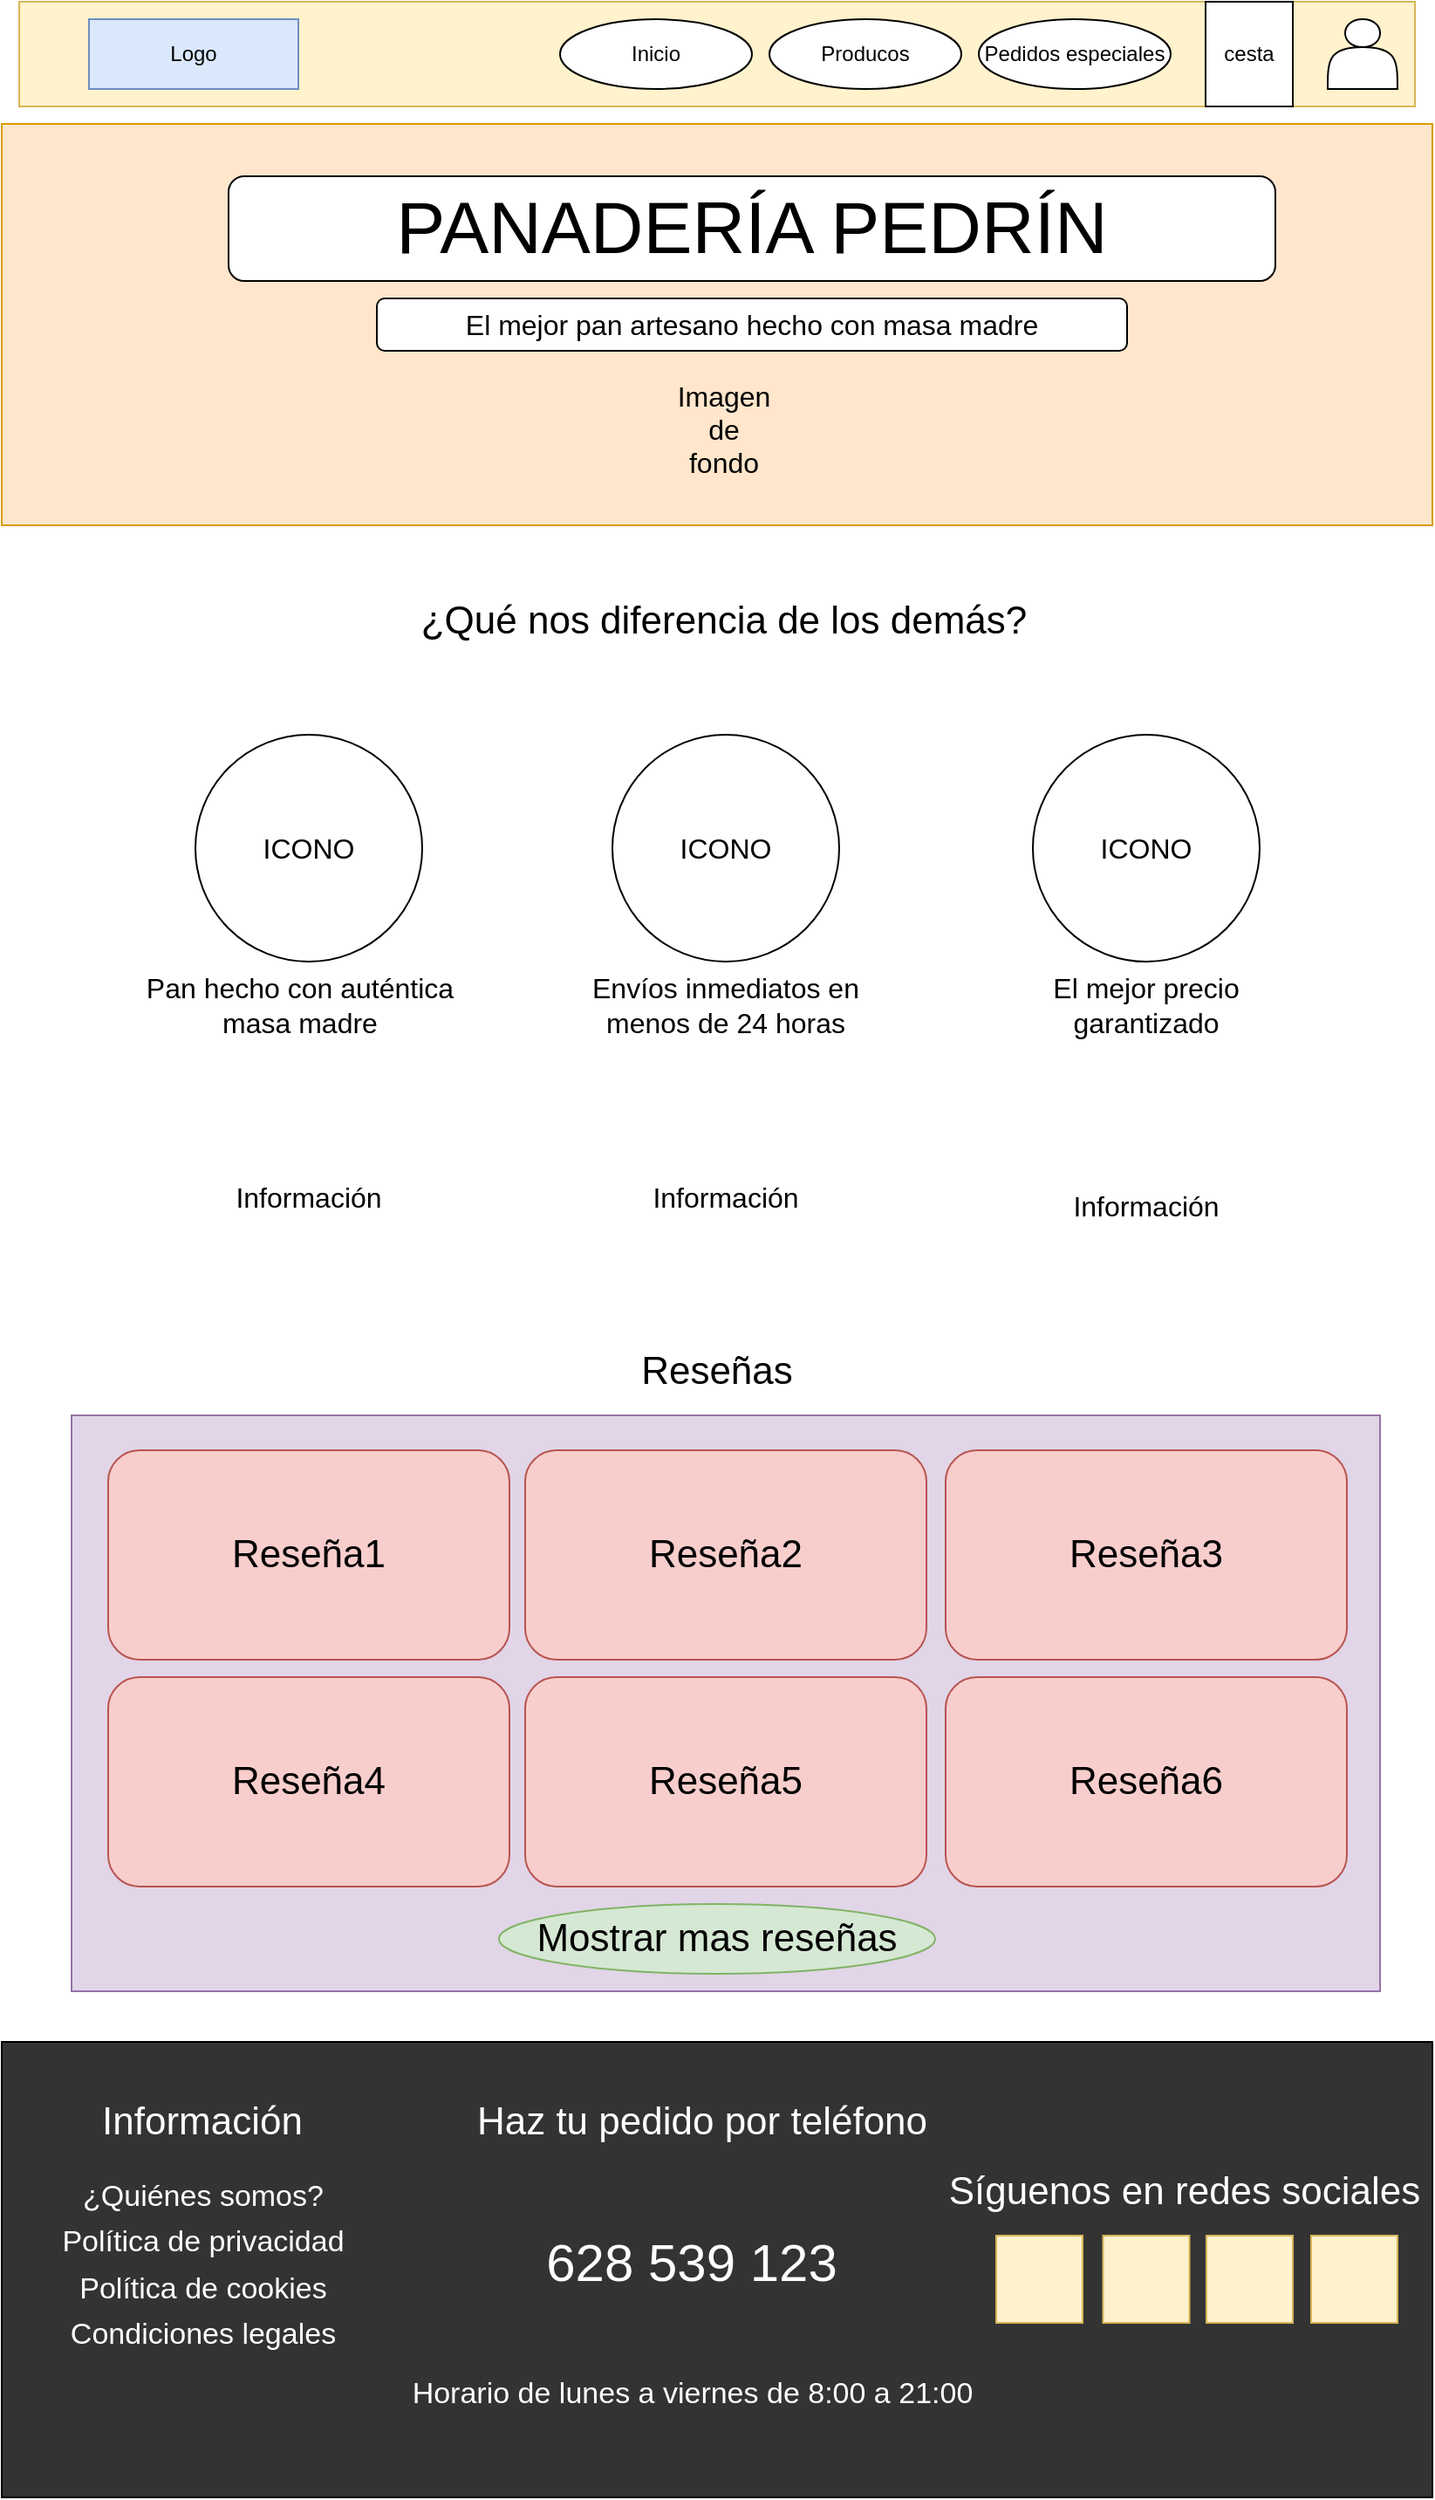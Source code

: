 <mxfile version="20.4.1" type="device"><diagram id="Fg7fjU_dG8mmr95sPZDR" name="Página-1"><mxGraphModel dx="868" dy="482" grid="1" gridSize="10" guides="1" tooltips="1" connect="1" arrows="1" fold="1" page="1" pageScale="1" pageWidth="827" pageHeight="1169" math="0" shadow="0"><root><mxCell id="0"/><mxCell id="1" parent="0"/><mxCell id="1G4oBG2ziGgETIhDGfqa-17" value="" style="rounded=0;whiteSpace=wrap;html=1;fontSize=16;fillColor=#ffe6cc;strokeColor=#d79b00;" parent="1" vertex="1"><mxGeometry y="70" width="820" height="230" as="geometry"/></mxCell><mxCell id="1G4oBG2ziGgETIhDGfqa-1" value="" style="rounded=0;whiteSpace=wrap;html=1;fillColor=#fff2cc;strokeColor=#d6b656;" parent="1" vertex="1"><mxGeometry x="10" width="800" height="60" as="geometry"/></mxCell><mxCell id="1G4oBG2ziGgETIhDGfqa-2" value="Logo" style="rounded=0;whiteSpace=wrap;html=1;fillColor=#dae8fc;strokeColor=#6c8ebf;" parent="1" vertex="1"><mxGeometry x="50" y="10" width="120" height="40" as="geometry"/></mxCell><mxCell id="1G4oBG2ziGgETIhDGfqa-4" value="Pedidos especiales" style="ellipse;whiteSpace=wrap;html=1;" parent="1" vertex="1"><mxGeometry x="560" y="10" width="110" height="40" as="geometry"/></mxCell><mxCell id="1G4oBG2ziGgETIhDGfqa-5" value="" style="shape=actor;whiteSpace=wrap;html=1;" parent="1" vertex="1"><mxGeometry x="760" y="10" width="40" height="40" as="geometry"/></mxCell><mxCell id="1G4oBG2ziGgETIhDGfqa-7" value="cesta" style="rounded=0;whiteSpace=wrap;html=1;" parent="1" vertex="1"><mxGeometry x="690" width="50" height="60" as="geometry"/></mxCell><mxCell id="1G4oBG2ziGgETIhDGfqa-9" value="Producos" style="ellipse;whiteSpace=wrap;html=1;" parent="1" vertex="1"><mxGeometry x="440" y="10" width="110" height="40" as="geometry"/></mxCell><mxCell id="1G4oBG2ziGgETIhDGfqa-10" value="Inicio" style="ellipse;whiteSpace=wrap;html=1;" parent="1" vertex="1"><mxGeometry x="320" y="10" width="110" height="40" as="geometry"/></mxCell><mxCell id="1G4oBG2ziGgETIhDGfqa-11" value="&lt;font style=&quot;font-size: 42px;&quot;&gt;PANADERÍA PEDRÍN&lt;/font&gt;" style="rounded=1;whiteSpace=wrap;html=1;" parent="1" vertex="1"><mxGeometry x="130" y="100" width="600" height="60" as="geometry"/></mxCell><mxCell id="1G4oBG2ziGgETIhDGfqa-13" value="El mejor pan artesano hecho con masa madre" style="rounded=1;whiteSpace=wrap;html=1;fontSize=16;" parent="1" vertex="1"><mxGeometry x="215" y="170" width="430" height="30" as="geometry"/></mxCell><mxCell id="1G4oBG2ziGgETIhDGfqa-18" value="Imagen de fondo" style="text;html=1;strokeColor=none;fillColor=none;align=center;verticalAlign=middle;whiteSpace=wrap;rounded=0;fontSize=16;" parent="1" vertex="1"><mxGeometry x="384" y="230" width="60" height="30" as="geometry"/></mxCell><mxCell id="1G4oBG2ziGgETIhDGfqa-19" value="ICONO" style="ellipse;whiteSpace=wrap;html=1;aspect=fixed;fontSize=16;" parent="1" vertex="1"><mxGeometry x="111" y="420" width="130" height="130" as="geometry"/></mxCell><mxCell id="1G4oBG2ziGgETIhDGfqa-20" value="ICONO" style="ellipse;whiteSpace=wrap;html=1;aspect=fixed;fontSize=16;" parent="1" vertex="1"><mxGeometry x="350" y="420" width="130" height="130" as="geometry"/></mxCell><mxCell id="1G4oBG2ziGgETIhDGfqa-21" value="ICONO" style="ellipse;whiteSpace=wrap;html=1;aspect=fixed;fontSize=16;" parent="1" vertex="1"><mxGeometry x="591" y="420" width="130" height="130" as="geometry"/></mxCell><mxCell id="1G4oBG2ziGgETIhDGfqa-22" value="Pan hecho con auténtica masa madre" style="text;html=1;strokeColor=none;fillColor=none;align=center;verticalAlign=middle;whiteSpace=wrap;rounded=0;fontSize=16;" parent="1" vertex="1"><mxGeometry x="81" y="560" width="180" height="30" as="geometry"/></mxCell><mxCell id="1G4oBG2ziGgETIhDGfqa-23" value="Envíos inmediatos en menos de 24 horas" style="text;html=1;strokeColor=none;fillColor=none;align=center;verticalAlign=middle;whiteSpace=wrap;rounded=0;fontSize=16;" parent="1" vertex="1"><mxGeometry x="325" y="560" width="180" height="30" as="geometry"/></mxCell><mxCell id="1G4oBG2ziGgETIhDGfqa-24" value="El mejor precio garantizado" style="text;html=1;strokeColor=none;fillColor=none;align=center;verticalAlign=middle;whiteSpace=wrap;rounded=0;fontSize=16;" parent="1" vertex="1"><mxGeometry x="566" y="560" width="180" height="30" as="geometry"/></mxCell><mxCell id="1G4oBG2ziGgETIhDGfqa-29" value="Información" style="text;html=1;strokeColor=none;fillColor=none;align=center;verticalAlign=middle;whiteSpace=wrap;rounded=0;fontSize=16;" parent="1" vertex="1"><mxGeometry x="86" y="610" width="180" height="150" as="geometry"/></mxCell><mxCell id="1G4oBG2ziGgETIhDGfqa-30" value="Información" style="text;html=1;strokeColor=none;fillColor=none;align=center;verticalAlign=middle;whiteSpace=wrap;rounded=0;fontSize=16;" parent="1" vertex="1"><mxGeometry x="325" y="610" width="180" height="150" as="geometry"/></mxCell><mxCell id="1G4oBG2ziGgETIhDGfqa-31" value="Información" style="text;html=1;strokeColor=none;fillColor=none;align=center;verticalAlign=middle;whiteSpace=wrap;rounded=0;fontSize=16;" parent="1" vertex="1"><mxGeometry x="566" y="615" width="180" height="150" as="geometry"/></mxCell><mxCell id="1G4oBG2ziGgETIhDGfqa-32" value="&lt;font style=&quot;font-size: 22px;&quot;&gt;¿Qué nos diferencia de los demás?&lt;/font&gt;" style="text;html=1;strokeColor=none;fillColor=none;align=center;verticalAlign=middle;whiteSpace=wrap;rounded=0;fontSize=16;" parent="1" vertex="1"><mxGeometry x="239" y="340" width="350" height="30" as="geometry"/></mxCell><mxCell id="1G4oBG2ziGgETIhDGfqa-33" value="" style="rounded=0;whiteSpace=wrap;html=1;fontSize=22;fillColor=#e1d5e7;strokeColor=#9673a6;" parent="1" vertex="1"><mxGeometry x="40" y="810" width="750" height="330" as="geometry"/></mxCell><mxCell id="1G4oBG2ziGgETIhDGfqa-34" value="Reseñas" style="text;html=1;strokeColor=none;fillColor=none;align=center;verticalAlign=middle;whiteSpace=wrap;rounded=0;fontSize=22;" parent="1" vertex="1"><mxGeometry x="380" y="770" width="60" height="30" as="geometry"/></mxCell><mxCell id="1G4oBG2ziGgETIhDGfqa-36" value="Reseña2" style="rounded=1;whiteSpace=wrap;html=1;fontSize=22;fillColor=#f8cecc;strokeColor=#b85450;" parent="1" vertex="1"><mxGeometry x="300" y="830" width="230" height="120" as="geometry"/></mxCell><mxCell id="1G4oBG2ziGgETIhDGfqa-38" value="Reseña3" style="rounded=1;whiteSpace=wrap;html=1;fontSize=22;fillColor=#f8cecc;strokeColor=#b85450;" parent="1" vertex="1"><mxGeometry x="541" y="830" width="230" height="120" as="geometry"/></mxCell><mxCell id="1G4oBG2ziGgETIhDGfqa-39" value="Reseña1" style="rounded=1;whiteSpace=wrap;html=1;fontSize=22;fillColor=#f8cecc;strokeColor=#b85450;" parent="1" vertex="1"><mxGeometry x="61" y="830" width="230" height="120" as="geometry"/></mxCell><mxCell id="1G4oBG2ziGgETIhDGfqa-40" value="Reseña4" style="rounded=1;whiteSpace=wrap;html=1;fontSize=22;fillColor=#f8cecc;strokeColor=#b85450;" parent="1" vertex="1"><mxGeometry x="61" y="960" width="230" height="120" as="geometry"/></mxCell><mxCell id="1G4oBG2ziGgETIhDGfqa-41" value="Reseña5" style="rounded=1;whiteSpace=wrap;html=1;fontSize=22;fillColor=#f8cecc;strokeColor=#b85450;" parent="1" vertex="1"><mxGeometry x="300" y="960" width="230" height="120" as="geometry"/></mxCell><mxCell id="1G4oBG2ziGgETIhDGfqa-42" value="Reseña6" style="rounded=1;whiteSpace=wrap;html=1;fontSize=22;fillColor=#f8cecc;strokeColor=#b85450;" parent="1" vertex="1"><mxGeometry x="541" y="960" width="230" height="120" as="geometry"/></mxCell><mxCell id="1G4oBG2ziGgETIhDGfqa-47" value="Mostrar mas reseñas" style="ellipse;whiteSpace=wrap;html=1;fontSize=22;fillColor=#d5e8d4;strokeColor=#82b366;" parent="1" vertex="1"><mxGeometry x="285" y="1090" width="250" height="40" as="geometry"/></mxCell><mxCell id="1G4oBG2ziGgETIhDGfqa-48" value="" style="rounded=0;whiteSpace=wrap;html=1;fontSize=22;fillColor=#333333;" parent="1" vertex="1"><mxGeometry y="1169" width="820" height="261" as="geometry"/></mxCell><mxCell id="1G4oBG2ziGgETIhDGfqa-49" value="&lt;font color=&quot;#ffffff&quot;&gt;Información&lt;/font&gt;" style="text;html=1;strokeColor=none;fillColor=none;align=center;verticalAlign=middle;whiteSpace=wrap;rounded=0;fontSize=22;" parent="1" vertex="1"><mxGeometry x="40" y="1200" width="150" height="30" as="geometry"/></mxCell><mxCell id="1G4oBG2ziGgETIhDGfqa-50" value="&lt;font style=&quot;font-size: 17px;&quot;&gt;&lt;font color=&quot;#ffffff&quot;&gt;¿Quiénes somos?&lt;br&gt;Política de privacidad&lt;br&gt;Política de cookies&lt;br&gt;Condiciones legales&lt;/font&gt;&lt;br&gt;&lt;/font&gt;" style="text;html=1;strokeColor=none;fillColor=none;align=center;verticalAlign=middle;whiteSpace=wrap;rounded=0;fontSize=22;" parent="1" vertex="1"><mxGeometry x="30.5" y="1240" width="169" height="110" as="geometry"/></mxCell><mxCell id="1G4oBG2ziGgETIhDGfqa-51" value="&lt;font style=&quot;font-size: 22px;&quot;&gt;Haz tu pedido por teléfono&lt;/font&gt;" style="text;html=1;strokeColor=none;fillColor=none;align=center;verticalAlign=middle;whiteSpace=wrap;rounded=0;fontSize=17;fontColor=#FFFFFF;" parent="1" vertex="1"><mxGeometry x="262" y="1200" width="279" height="30" as="geometry"/></mxCell><mxCell id="1G4oBG2ziGgETIhDGfqa-53" value="&lt;font style=&quot;font-size: 30px;&quot;&gt;628 539 123&lt;/font&gt;" style="text;html=1;strokeColor=none;fillColor=none;align=center;verticalAlign=middle;whiteSpace=wrap;rounded=0;fontSize=17;fontColor=#FFFFFF;" parent="1" vertex="1"><mxGeometry x="256" y="1280" width="279" height="30" as="geometry"/></mxCell><mxCell id="1G4oBG2ziGgETIhDGfqa-54" value="&lt;font style=&quot;font-size: 17px;&quot;&gt;Horario de lunes a viernes de 8:00 a 21:00&lt;/font&gt;" style="text;html=1;strokeColor=none;fillColor=none;align=center;verticalAlign=middle;whiteSpace=wrap;rounded=0;fontSize=30;fontColor=#FFFFFF;" parent="1" vertex="1"><mxGeometry x="230.5" y="1350" width="330" height="30" as="geometry"/></mxCell><mxCell id="1G4oBG2ziGgETIhDGfqa-55" value="&lt;font style=&quot;font-size: 22px;&quot;&gt;Síguenos en redes sociales&lt;/font&gt;" style="text;html=1;strokeColor=none;fillColor=none;align=center;verticalAlign=middle;whiteSpace=wrap;rounded=0;fontSize=17;fontColor=#FFFFFF;" parent="1" vertex="1"><mxGeometry x="541" y="1240" width="274" height="30" as="geometry"/></mxCell><mxCell id="1G4oBG2ziGgETIhDGfqa-56" value="" style="rounded=0;whiteSpace=wrap;html=1;fontSize=17;fillColor=#fff2cc;strokeColor=#d6b656;" parent="1" vertex="1"><mxGeometry x="570" y="1280" width="49.5" height="50" as="geometry"/></mxCell><mxCell id="1G4oBG2ziGgETIhDGfqa-57" value="" style="rounded=0;whiteSpace=wrap;html=1;fontSize=17;fillColor=#fff2cc;strokeColor=#d6b656;" parent="1" vertex="1"><mxGeometry x="631.25" y="1280" width="49.5" height="50" as="geometry"/></mxCell><mxCell id="1G4oBG2ziGgETIhDGfqa-58" value="" style="rounded=0;whiteSpace=wrap;html=1;fontSize=17;fillColor=#fff2cc;strokeColor=#d6b656;" parent="1" vertex="1"><mxGeometry x="690.5" y="1280" width="49.5" height="50" as="geometry"/></mxCell><mxCell id="1G4oBG2ziGgETIhDGfqa-59" value="" style="rounded=0;whiteSpace=wrap;html=1;fontSize=17;fillColor=#fff2cc;strokeColor=#d6b656;" parent="1" vertex="1"><mxGeometry x="750.5" y="1280" width="49.5" height="50" as="geometry"/></mxCell></root></mxGraphModel></diagram></mxfile>
